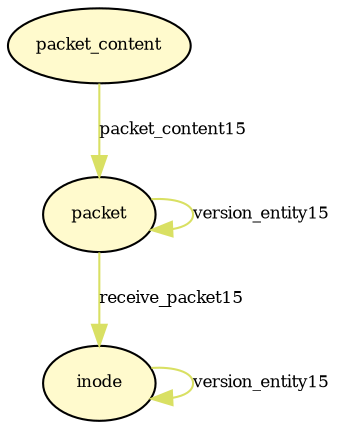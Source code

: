 digraph RGL__DirectedAdjacencyGraph {packet[fontsize = 8,label = "packet",shape = ellipse, fillcolor="#fffacd", style = filled]

packet -> packet[fontsize = 8,label = "version_entity15", color="#d9e063"]

packet_content[fontsize = 8,label = "packet_content",shape = ellipse, fillcolor="#fffacd", style = filled]

packet_content -> packet[fontsize = 8,label = "packet_content15", color="#d9e063"]

inode[fontsize = 8,label = "inode",shape = ellipse, fillcolor="#fffacd", style = filled]

inode -> inode[fontsize = 8,label = "version_entity15", color="#d9e063"]

packet -> inode[fontsize = 8,label = "receive_packet15", color="#d9e063"]

}